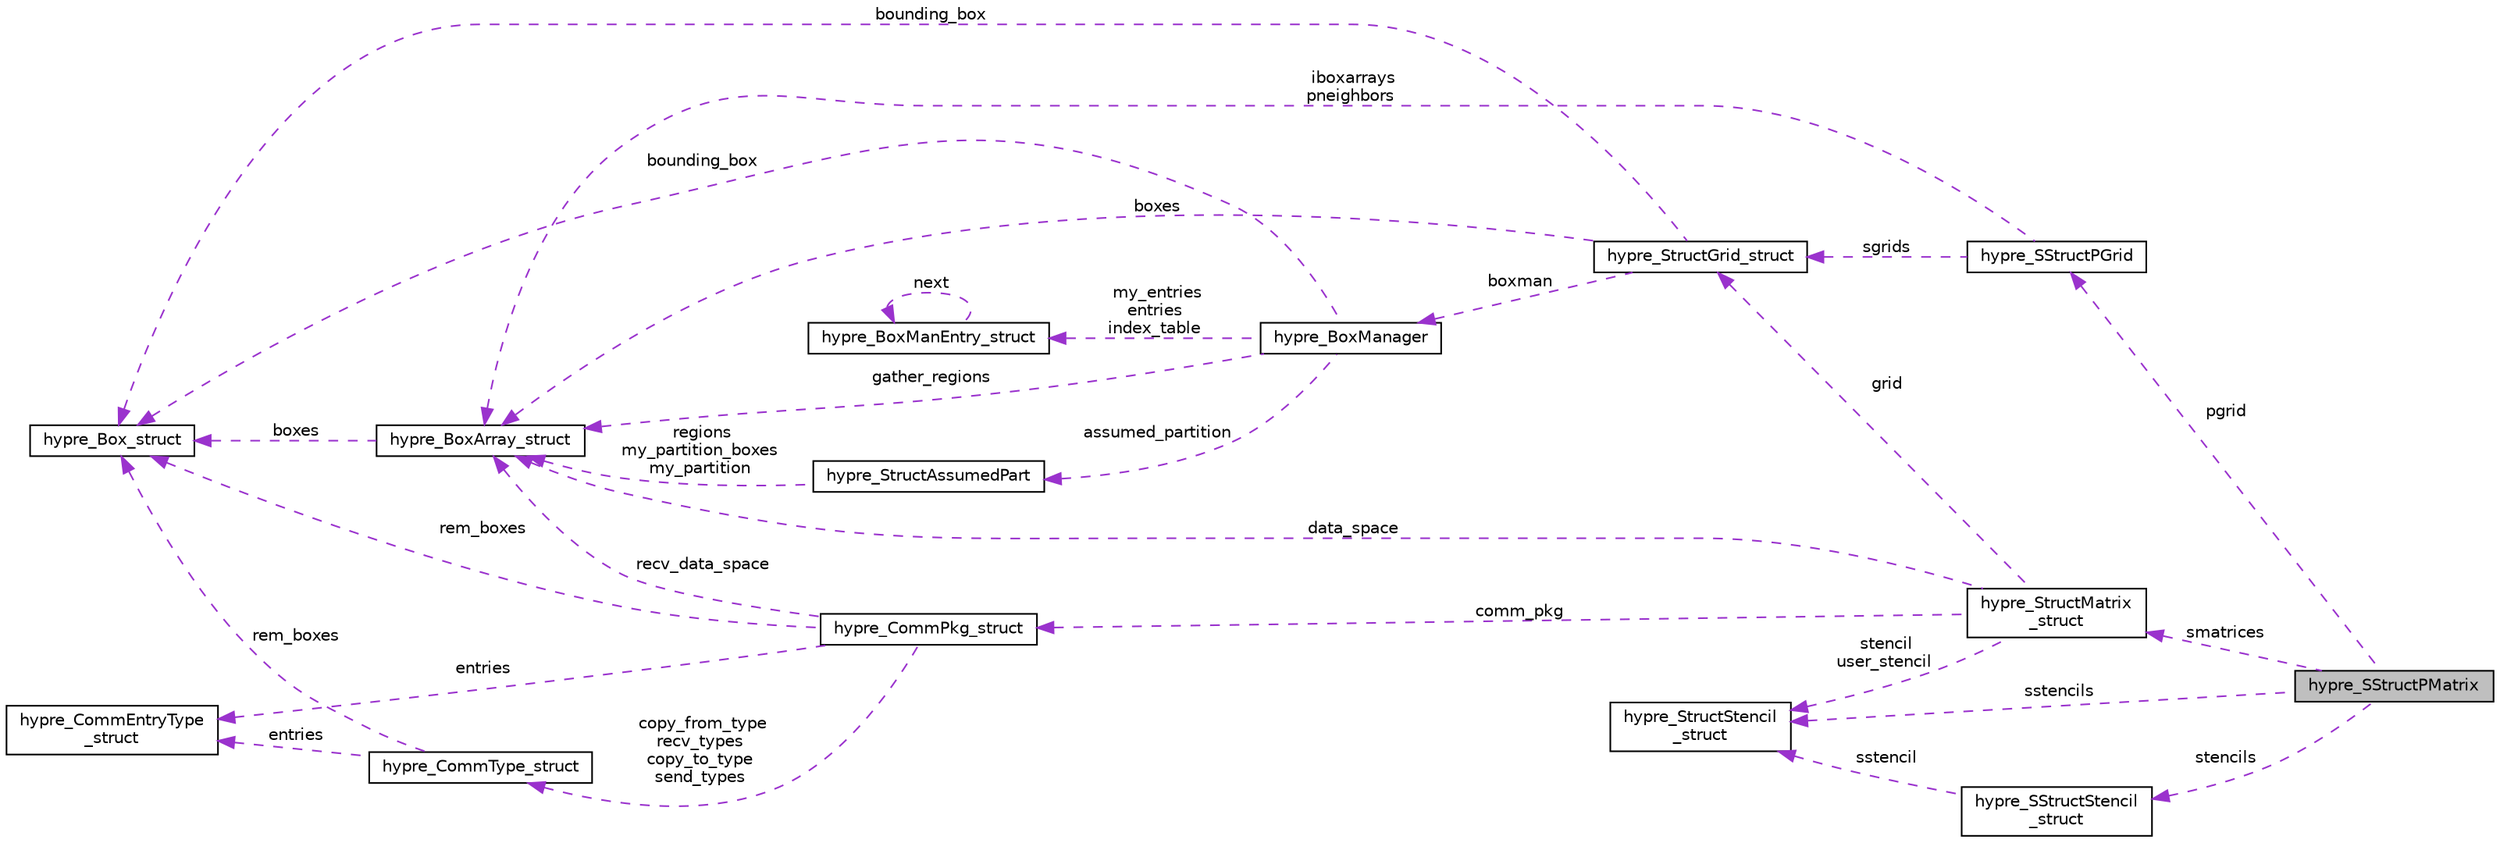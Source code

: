 digraph "hypre_SStructPMatrix"
{
 // LATEX_PDF_SIZE
  edge [fontname="Helvetica",fontsize="10",labelfontname="Helvetica",labelfontsize="10"];
  node [fontname="Helvetica",fontsize="10",shape=record];
  rankdir="LR";
  Node1 [label="hypre_SStructPMatrix",height=0.2,width=0.4,color="black", fillcolor="grey75", style="filled", fontcolor="black",tooltip=" "];
  Node2 -> Node1 [dir="back",color="darkorchid3",fontsize="10",style="dashed",label=" pgrid" ,fontname="Helvetica"];
  Node2 [label="hypre_SStructPGrid",height=0.2,width=0.4,color="black", fillcolor="white", style="filled",URL="$structhypre___s_struct_p_grid.html",tooltip=" "];
  Node3 -> Node2 [dir="back",color="darkorchid3",fontsize="10",style="dashed",label=" iboxarrays\npneighbors" ,fontname="Helvetica"];
  Node3 [label="hypre_BoxArray_struct",height=0.2,width=0.4,color="black", fillcolor="white", style="filled",URL="$structhypre___box_array__struct.html",tooltip=" "];
  Node4 -> Node3 [dir="back",color="darkorchid3",fontsize="10",style="dashed",label=" boxes" ,fontname="Helvetica"];
  Node4 [label="hypre_Box_struct",height=0.2,width=0.4,color="black", fillcolor="white", style="filled",URL="$structhypre___box__struct.html",tooltip=" "];
  Node5 -> Node2 [dir="back",color="darkorchid3",fontsize="10",style="dashed",label=" sgrids" ,fontname="Helvetica"];
  Node5 [label="hypre_StructGrid_struct",height=0.2,width=0.4,color="black", fillcolor="white", style="filled",URL="$structhypre___struct_grid__struct.html",tooltip=" "];
  Node3 -> Node5 [dir="back",color="darkorchid3",fontsize="10",style="dashed",label=" boxes" ,fontname="Helvetica"];
  Node4 -> Node5 [dir="back",color="darkorchid3",fontsize="10",style="dashed",label=" bounding_box" ,fontname="Helvetica"];
  Node6 -> Node5 [dir="back",color="darkorchid3",fontsize="10",style="dashed",label=" boxman" ,fontname="Helvetica"];
  Node6 [label="hypre_BoxManager",height=0.2,width=0.4,color="black", fillcolor="white", style="filled",URL="$structhypre___box_manager.html",tooltip=" "];
  Node7 -> Node6 [dir="back",color="darkorchid3",fontsize="10",style="dashed",label=" my_entries\nentries\nindex_table" ,fontname="Helvetica"];
  Node7 [label="hypre_BoxManEntry_struct",height=0.2,width=0.4,color="black", fillcolor="white", style="filled",URL="$structhypre___box_man_entry__struct.html",tooltip=" "];
  Node7 -> Node7 [dir="back",color="darkorchid3",fontsize="10",style="dashed",label=" next" ,fontname="Helvetica"];
  Node3 -> Node6 [dir="back",color="darkorchid3",fontsize="10",style="dashed",label=" gather_regions" ,fontname="Helvetica"];
  Node8 -> Node6 [dir="back",color="darkorchid3",fontsize="10",style="dashed",label=" assumed_partition" ,fontname="Helvetica"];
  Node8 [label="hypre_StructAssumedPart",height=0.2,width=0.4,color="black", fillcolor="white", style="filled",URL="$structhypre___struct_assumed_part.html",tooltip=" "];
  Node3 -> Node8 [dir="back",color="darkorchid3",fontsize="10",style="dashed",label=" regions\nmy_partition_boxes\nmy_partition" ,fontname="Helvetica"];
  Node4 -> Node6 [dir="back",color="darkorchid3",fontsize="10",style="dashed",label=" bounding_box" ,fontname="Helvetica"];
  Node9 -> Node1 [dir="back",color="darkorchid3",fontsize="10",style="dashed",label=" smatrices" ,fontname="Helvetica"];
  Node9 [label="hypre_StructMatrix\l_struct",height=0.2,width=0.4,color="black", fillcolor="white", style="filled",URL="$structhypre___struct_matrix__struct.html",tooltip=" "];
  Node10 -> Node9 [dir="back",color="darkorchid3",fontsize="10",style="dashed",label=" comm_pkg" ,fontname="Helvetica"];
  Node10 [label="hypre_CommPkg_struct",height=0.2,width=0.4,color="black", fillcolor="white", style="filled",URL="$structhypre___comm_pkg__struct.html",tooltip=" "];
  Node3 -> Node10 [dir="back",color="darkorchid3",fontsize="10",style="dashed",label=" recv_data_space" ,fontname="Helvetica"];
  Node11 -> Node10 [dir="back",color="darkorchid3",fontsize="10",style="dashed",label=" entries" ,fontname="Helvetica"];
  Node11 [label="hypre_CommEntryType\l_struct",height=0.2,width=0.4,color="black", fillcolor="white", style="filled",URL="$structhypre___comm_entry_type__struct.html",tooltip=" "];
  Node12 -> Node10 [dir="back",color="darkorchid3",fontsize="10",style="dashed",label=" copy_from_type\nrecv_types\ncopy_to_type\nsend_types" ,fontname="Helvetica"];
  Node12 [label="hypre_CommType_struct",height=0.2,width=0.4,color="black", fillcolor="white", style="filled",URL="$structhypre___comm_type__struct.html",tooltip=" "];
  Node11 -> Node12 [dir="back",color="darkorchid3",fontsize="10",style="dashed",label=" entries" ,fontname="Helvetica"];
  Node4 -> Node12 [dir="back",color="darkorchid3",fontsize="10",style="dashed",label=" rem_boxes" ,fontname="Helvetica"];
  Node4 -> Node10 [dir="back",color="darkorchid3",fontsize="10",style="dashed",label=" rem_boxes" ,fontname="Helvetica"];
  Node3 -> Node9 [dir="back",color="darkorchid3",fontsize="10",style="dashed",label=" data_space" ,fontname="Helvetica"];
  Node5 -> Node9 [dir="back",color="darkorchid3",fontsize="10",style="dashed",label=" grid" ,fontname="Helvetica"];
  Node13 -> Node9 [dir="back",color="darkorchid3",fontsize="10",style="dashed",label=" stencil\nuser_stencil" ,fontname="Helvetica"];
  Node13 [label="hypre_StructStencil\l_struct",height=0.2,width=0.4,color="black", fillcolor="white", style="filled",URL="$structhypre___struct_stencil__struct.html",tooltip=" "];
  Node14 -> Node1 [dir="back",color="darkorchid3",fontsize="10",style="dashed",label=" stencils" ,fontname="Helvetica"];
  Node14 [label="hypre_SStructStencil\l_struct",height=0.2,width=0.4,color="black", fillcolor="white", style="filled",URL="$structhypre___s_struct_stencil__struct.html",tooltip=" "];
  Node13 -> Node14 [dir="back",color="darkorchid3",fontsize="10",style="dashed",label=" sstencil" ,fontname="Helvetica"];
  Node13 -> Node1 [dir="back",color="darkorchid3",fontsize="10",style="dashed",label=" sstencils" ,fontname="Helvetica"];
}
